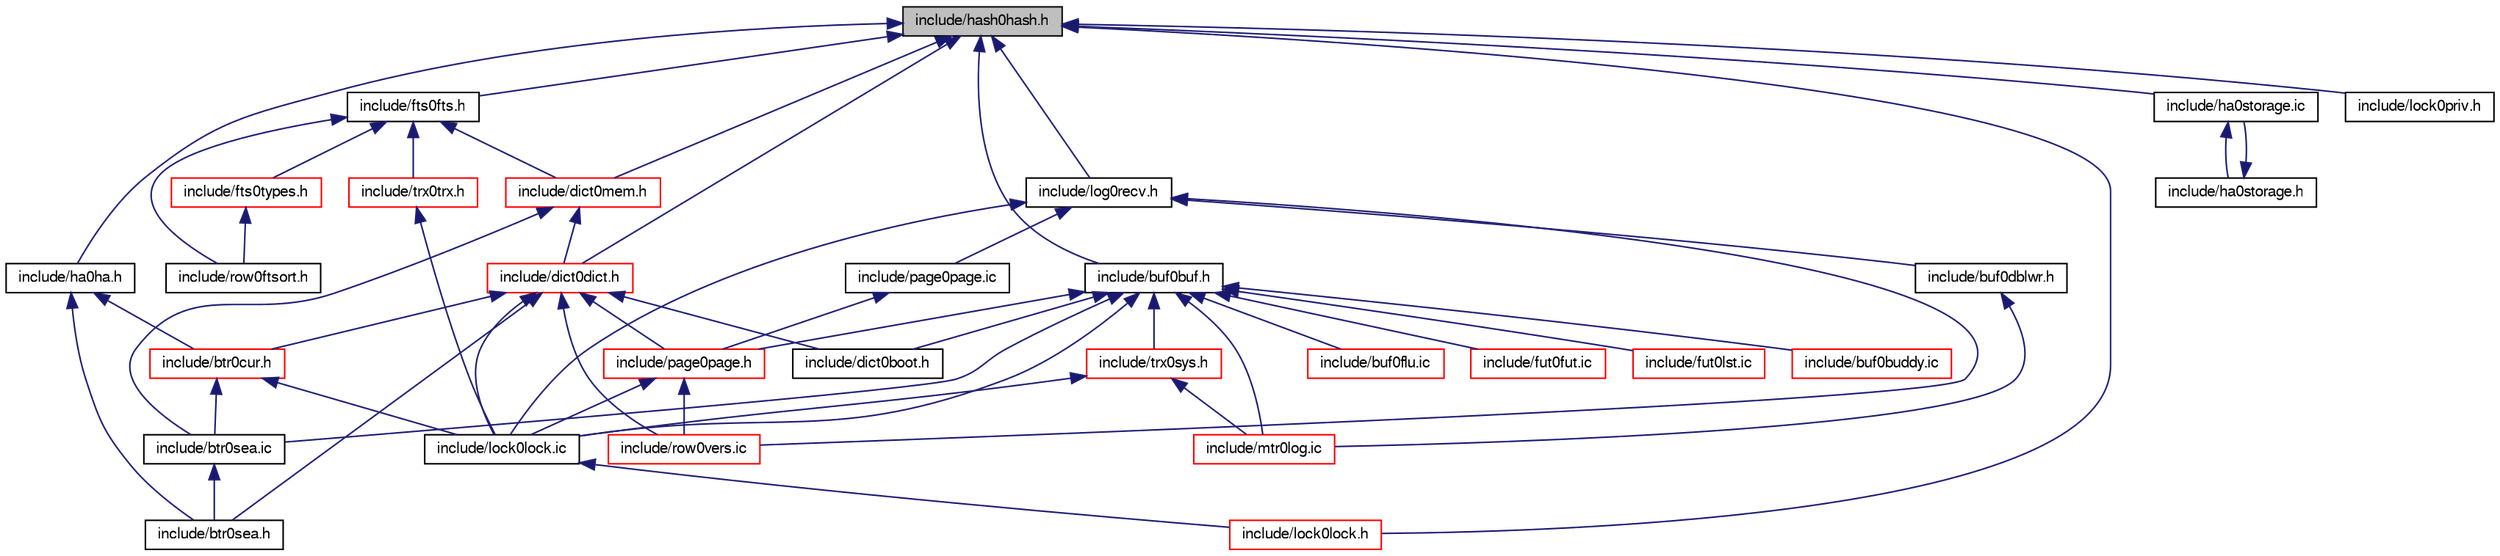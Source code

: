 digraph "include/hash0hash.h"
{
  bgcolor="transparent";
  edge [fontname="FreeSans",fontsize="10",labelfontname="FreeSans",labelfontsize="10"];
  node [fontname="FreeSans",fontsize="10",shape=record];
  Node1 [label="include/hash0hash.h",height=0.2,width=0.4,color="black", fillcolor="grey75", style="filled" fontcolor="black"];
  Node1 -> Node2 [dir="back",color="midnightblue",fontsize="10",style="solid",fontname="FreeSans"];
  Node2 [label="include/fts0fts.h",height=0.2,width=0.4,color="black",URL="$fts0fts_8h.html"];
  Node2 -> Node3 [dir="back",color="midnightblue",fontsize="10",style="solid",fontname="FreeSans"];
  Node3 [label="include/trx0trx.h",height=0.2,width=0.4,color="red",URL="$trx0trx_8h.html"];
  Node3 -> Node4 [dir="back",color="midnightblue",fontsize="10",style="solid",fontname="FreeSans"];
  Node4 [label="include/lock0lock.ic",height=0.2,width=0.4,color="black",URL="$lock0lock_8ic.html"];
  Node4 -> Node5 [dir="back",color="midnightblue",fontsize="10",style="solid",fontname="FreeSans"];
  Node5 [label="include/lock0lock.h",height=0.2,width=0.4,color="red",URL="$lock0lock_8h.html"];
  Node2 -> Node6 [dir="back",color="midnightblue",fontsize="10",style="solid",fontname="FreeSans"];
  Node6 [label="include/dict0mem.h",height=0.2,width=0.4,color="red",URL="$dict0mem_8h.html"];
  Node6 -> Node7 [dir="back",color="midnightblue",fontsize="10",style="solid",fontname="FreeSans"];
  Node7 [label="include/dict0dict.h",height=0.2,width=0.4,color="red",URL="$dict0dict_8h.html"];
  Node7 -> Node8 [dir="back",color="midnightblue",fontsize="10",style="solid",fontname="FreeSans"];
  Node8 [label="include/page0page.h",height=0.2,width=0.4,color="red",URL="$page0page_8h.html"];
  Node8 -> Node4 [dir="back",color="midnightblue",fontsize="10",style="solid",fontname="FreeSans"];
  Node8 -> Node9 [dir="back",color="midnightblue",fontsize="10",style="solid",fontname="FreeSans"];
  Node9 [label="include/row0vers.ic",height=0.2,width=0.4,color="red",URL="$row0vers_8ic.html"];
  Node7 -> Node10 [dir="back",color="midnightblue",fontsize="10",style="solid",fontname="FreeSans"];
  Node10 [label="include/btr0cur.h",height=0.2,width=0.4,color="red",URL="$btr0cur_8h.html"];
  Node10 -> Node11 [dir="back",color="midnightblue",fontsize="10",style="solid",fontname="FreeSans"];
  Node11 [label="include/btr0sea.ic",height=0.2,width=0.4,color="black",URL="$btr0sea_8ic.html"];
  Node11 -> Node12 [dir="back",color="midnightblue",fontsize="10",style="solid",fontname="FreeSans"];
  Node12 [label="include/btr0sea.h",height=0.2,width=0.4,color="black",URL="$btr0sea_8h.html"];
  Node10 -> Node4 [dir="back",color="midnightblue",fontsize="10",style="solid",fontname="FreeSans"];
  Node7 -> Node12 [dir="back",color="midnightblue",fontsize="10",style="solid",fontname="FreeSans"];
  Node7 -> Node13 [dir="back",color="midnightblue",fontsize="10",style="solid",fontname="FreeSans"];
  Node13 [label="include/dict0boot.h",height=0.2,width=0.4,color="black",URL="$dict0boot_8h.html"];
  Node7 -> Node4 [dir="back",color="midnightblue",fontsize="10",style="solid",fontname="FreeSans"];
  Node7 -> Node9 [dir="back",color="midnightblue",fontsize="10",style="solid",fontname="FreeSans"];
  Node6 -> Node11 [dir="back",color="midnightblue",fontsize="10",style="solid",fontname="FreeSans"];
  Node2 -> Node14 [dir="back",color="midnightblue",fontsize="10",style="solid",fontname="FreeSans"];
  Node14 [label="include/fts0types.h",height=0.2,width=0.4,color="red",URL="$fts0types_8h.html"];
  Node14 -> Node15 [dir="back",color="midnightblue",fontsize="10",style="solid",fontname="FreeSans"];
  Node15 [label="include/row0ftsort.h",height=0.2,width=0.4,color="black",URL="$row0ftsort_8h.html"];
  Node2 -> Node15 [dir="back",color="midnightblue",fontsize="10",style="solid",fontname="FreeSans"];
  Node1 -> Node16 [dir="back",color="midnightblue",fontsize="10",style="solid",fontname="FreeSans"];
  Node16 [label="include/buf0buf.h",height=0.2,width=0.4,color="black",URL="$buf0buf_8h.html"];
  Node16 -> Node17 [dir="back",color="midnightblue",fontsize="10",style="solid",fontname="FreeSans"];
  Node17 [label="include/trx0sys.h",height=0.2,width=0.4,color="red",URL="$trx0sys_8h.html"];
  Node17 -> Node18 [dir="back",color="midnightblue",fontsize="10",style="solid",fontname="FreeSans"];
  Node18 [label="include/mtr0log.ic",height=0.2,width=0.4,color="red",URL="$mtr0log_8ic.html"];
  Node17 -> Node4 [dir="back",color="midnightblue",fontsize="10",style="solid",fontname="FreeSans"];
  Node16 -> Node19 [dir="back",color="midnightblue",fontsize="10",style="solid",fontname="FreeSans"];
  Node19 [label="include/buf0flu.ic",height=0.2,width=0.4,color="red",URL="$buf0flu_8ic.html"];
  Node16 -> Node20 [dir="back",color="midnightblue",fontsize="10",style="solid",fontname="FreeSans"];
  Node20 [label="include/fut0fut.ic",height=0.2,width=0.4,color="red",URL="$fut0fut_8ic.html"];
  Node16 -> Node18 [dir="back",color="midnightblue",fontsize="10",style="solid",fontname="FreeSans"];
  Node16 -> Node21 [dir="back",color="midnightblue",fontsize="10",style="solid",fontname="FreeSans"];
  Node21 [label="include/fut0lst.ic",height=0.2,width=0.4,color="red",URL="$fut0lst_8ic.html"];
  Node16 -> Node8 [dir="back",color="midnightblue",fontsize="10",style="solid",fontname="FreeSans"];
  Node16 -> Node11 [dir="back",color="midnightblue",fontsize="10",style="solid",fontname="FreeSans"];
  Node16 -> Node22 [dir="back",color="midnightblue",fontsize="10",style="solid",fontname="FreeSans"];
  Node22 [label="include/buf0buddy.ic",height=0.2,width=0.4,color="red",URL="$buf0buddy_8ic.html"];
  Node16 -> Node13 [dir="back",color="midnightblue",fontsize="10",style="solid",fontname="FreeSans"];
  Node16 -> Node4 [dir="back",color="midnightblue",fontsize="10",style="solid",fontname="FreeSans"];
  Node1 -> Node23 [dir="back",color="midnightblue",fontsize="10",style="solid",fontname="FreeSans"];
  Node23 [label="include/log0recv.h",height=0.2,width=0.4,color="black",URL="$log0recv_8h.html"];
  Node23 -> Node24 [dir="back",color="midnightblue",fontsize="10",style="solid",fontname="FreeSans"];
  Node24 [label="include/buf0dblwr.h",height=0.2,width=0.4,color="black",URL="$buf0dblwr_8h.html"];
  Node24 -> Node18 [dir="back",color="midnightblue",fontsize="10",style="solid",fontname="FreeSans"];
  Node23 -> Node25 [dir="back",color="midnightblue",fontsize="10",style="solid",fontname="FreeSans"];
  Node25 [label="include/page0page.ic",height=0.2,width=0.4,color="black",URL="$page0page_8ic.html"];
  Node25 -> Node8 [dir="back",color="midnightblue",fontsize="10",style="solid",fontname="FreeSans"];
  Node23 -> Node9 [dir="back",color="midnightblue",fontsize="10",style="solid",fontname="FreeSans"];
  Node23 -> Node4 [dir="back",color="midnightblue",fontsize="10",style="solid",fontname="FreeSans"];
  Node1 -> Node6 [dir="back",color="midnightblue",fontsize="10",style="solid",fontname="FreeSans"];
  Node1 -> Node7 [dir="back",color="midnightblue",fontsize="10",style="solid",fontname="FreeSans"];
  Node1 -> Node26 [dir="back",color="midnightblue",fontsize="10",style="solid",fontname="FreeSans"];
  Node26 [label="include/ha0ha.h",height=0.2,width=0.4,color="black",URL="$ha0ha_8h.html"];
  Node26 -> Node10 [dir="back",color="midnightblue",fontsize="10",style="solid",fontname="FreeSans"];
  Node26 -> Node12 [dir="back",color="midnightblue",fontsize="10",style="solid",fontname="FreeSans"];
  Node1 -> Node27 [dir="back",color="midnightblue",fontsize="10",style="solid",fontname="FreeSans"];
  Node27 [label="include/ha0storage.ic",height=0.2,width=0.4,color="black",URL="$ha0storage_8ic.html"];
  Node27 -> Node28 [dir="back",color="midnightblue",fontsize="10",style="solid",fontname="FreeSans"];
  Node28 [label="include/ha0storage.h",height=0.2,width=0.4,color="black",URL="$ha0storage_8h.html"];
  Node28 -> Node27 [dir="back",color="midnightblue",fontsize="10",style="solid",fontname="FreeSans"];
  Node1 -> Node5 [dir="back",color="midnightblue",fontsize="10",style="solid",fontname="FreeSans"];
  Node1 -> Node29 [dir="back",color="midnightblue",fontsize="10",style="solid",fontname="FreeSans"];
  Node29 [label="include/lock0priv.h",height=0.2,width=0.4,color="black",URL="$lock0priv_8h.html"];
}
